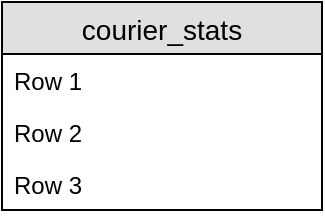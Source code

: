 <mxfile version="10.7.5" type="github"><diagram id="dSJvnK9bkmEZjNsDMzrv" name="第 1 页"><mxGraphModel dx="980" dy="409" grid="1" gridSize="10" guides="1" tooltips="1" connect="1" arrows="1" fold="1" page="1" pageScale="1" pageWidth="827" pageHeight="1169" math="0" shadow="0"><root><mxCell id="0"/><mxCell id="1" parent="0"/><mxCell id="bqedK7KZT39ENRCiK8CX-16" value="courier_stats" style="swimlane;fontStyle=0;childLayout=stackLayout;horizontal=1;startSize=26;fillColor=#e0e0e0;horizontalStack=0;resizeParent=1;resizeParentMax=0;resizeLast=0;collapsible=1;marginBottom=0;swimlaneFillColor=#ffffff;align=center;fontSize=14;" vertex="1" parent="1"><mxGeometry x="110" y="120" width="160" height="104" as="geometry"/></mxCell><mxCell id="bqedK7KZT39ENRCiK8CX-17" value="Row 1" style="text;strokeColor=none;fillColor=none;spacingLeft=4;spacingRight=4;overflow=hidden;rotatable=0;points=[[0,0.5],[1,0.5]];portConstraint=eastwest;fontSize=12;" vertex="1" parent="bqedK7KZT39ENRCiK8CX-16"><mxGeometry y="26" width="160" height="26" as="geometry"/></mxCell><mxCell id="bqedK7KZT39ENRCiK8CX-18" value="Row 2" style="text;strokeColor=none;fillColor=none;spacingLeft=4;spacingRight=4;overflow=hidden;rotatable=0;points=[[0,0.5],[1,0.5]];portConstraint=eastwest;fontSize=12;" vertex="1" parent="bqedK7KZT39ENRCiK8CX-16"><mxGeometry y="52" width="160" height="26" as="geometry"/></mxCell><mxCell id="bqedK7KZT39ENRCiK8CX-19" value="Row 3" style="text;strokeColor=none;fillColor=none;spacingLeft=4;spacingRight=4;overflow=hidden;rotatable=0;points=[[0,0.5],[1,0.5]];portConstraint=eastwest;fontSize=12;" vertex="1" parent="bqedK7KZT39ENRCiK8CX-16"><mxGeometry y="78" width="160" height="26" as="geometry"/></mxCell></root></mxGraphModel></diagram></mxfile>